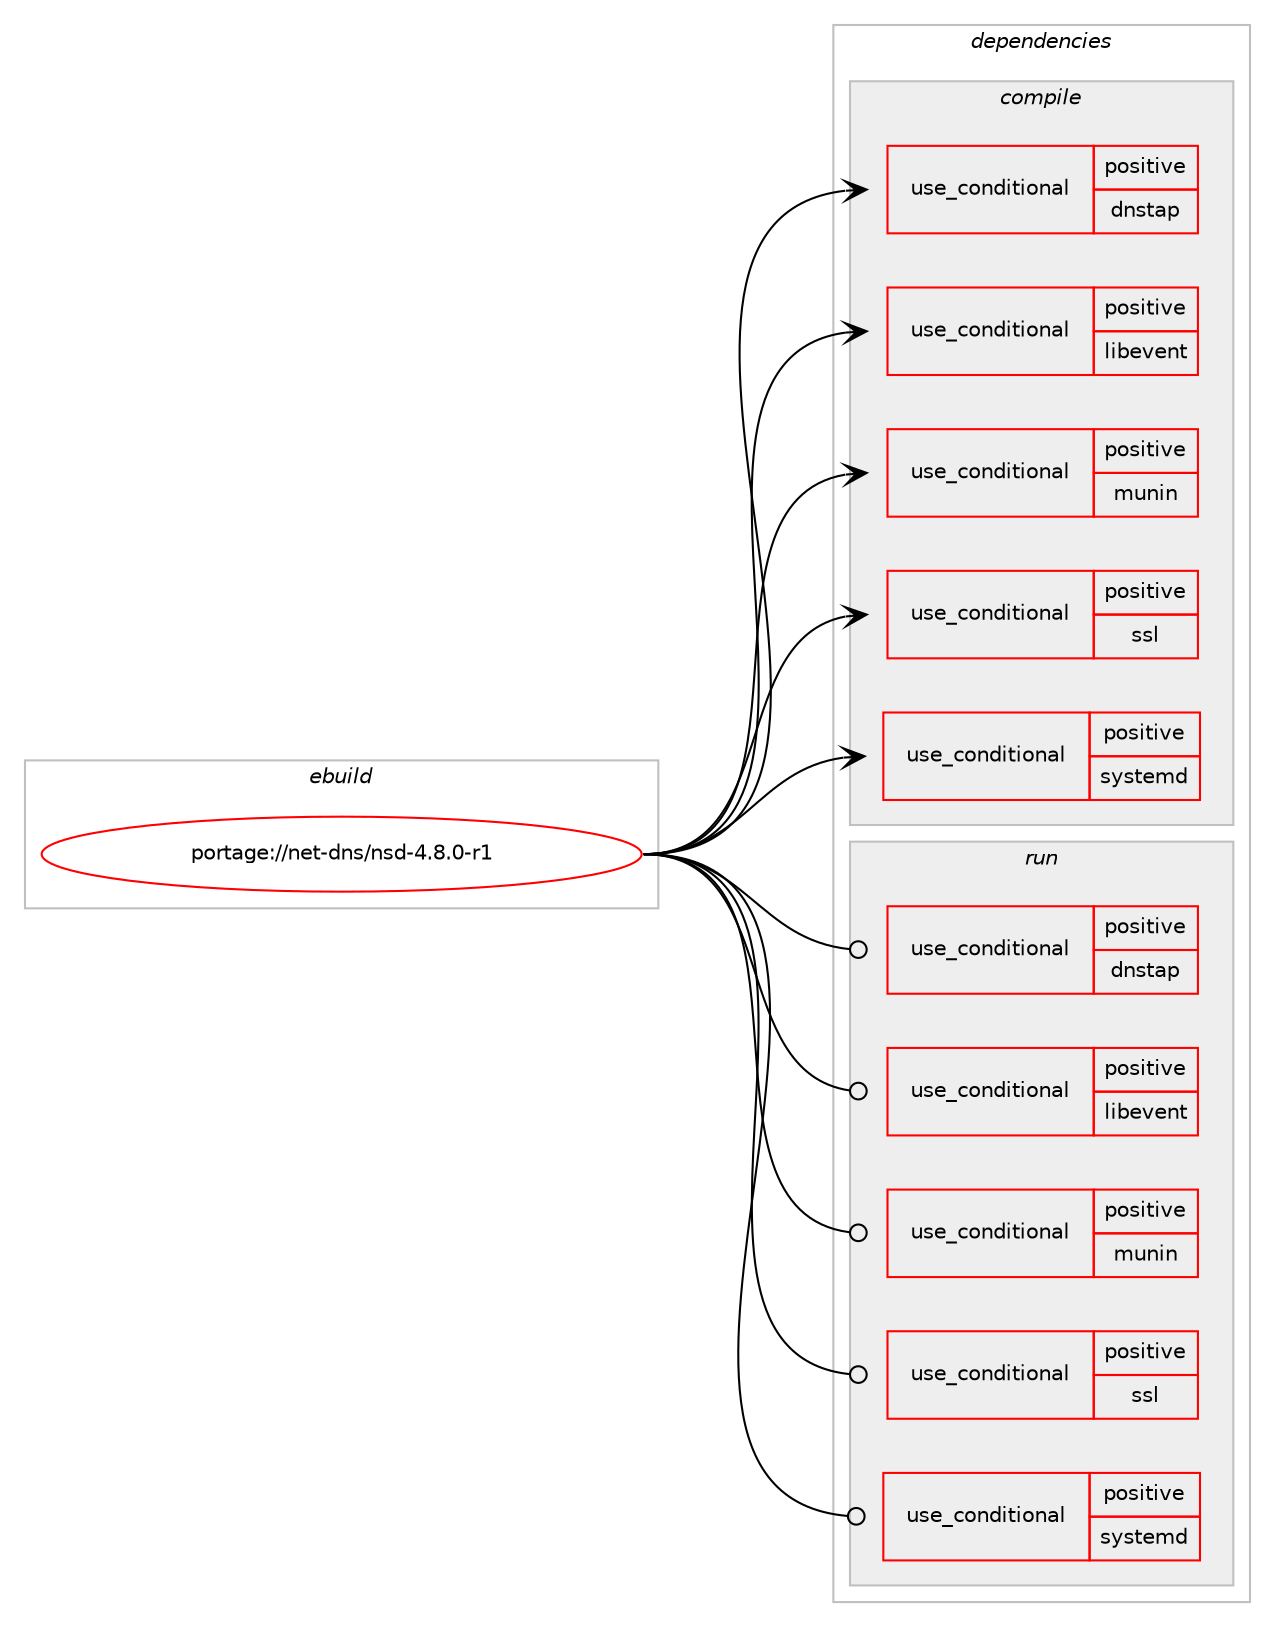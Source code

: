 digraph prolog {

# *************
# Graph options
# *************

newrank=true;
concentrate=true;
compound=true;
graph [rankdir=LR,fontname=Helvetica,fontsize=10,ranksep=1.5];#, ranksep=2.5, nodesep=0.2];
edge  [arrowhead=vee];
node  [fontname=Helvetica,fontsize=10];

# **********
# The ebuild
# **********

subgraph cluster_leftcol {
color=gray;
rank=same;
label=<<i>ebuild</i>>;
id [label="portage://net-dns/nsd-4.8.0-r1", color=red, width=4, href="../net-dns/nsd-4.8.0-r1.svg"];
}

# ****************
# The dependencies
# ****************

subgraph cluster_midcol {
color=gray;
label=<<i>dependencies</i>>;
subgraph cluster_compile {
fillcolor="#eeeeee";
style=filled;
label=<<i>compile</i>>;
subgraph cond230 {
dependency294 [label=<<TABLE BORDER="0" CELLBORDER="1" CELLSPACING="0" CELLPADDING="4"><TR><TD ROWSPAN="3" CELLPADDING="10">use_conditional</TD></TR><TR><TD>positive</TD></TR><TR><TD>dnstap</TD></TR></TABLE>>, shape=none, color=red];
# *** BEGIN UNKNOWN DEPENDENCY TYPE (TODO) ***
# dependency294 -> package_dependency(portage://net-dns/nsd-4.8.0-r1,install,no,dev-libs,fstrm,none,[,,],[],[])
# *** END UNKNOWN DEPENDENCY TYPE (TODO) ***

# *** BEGIN UNKNOWN DEPENDENCY TYPE (TODO) ***
# dependency294 -> package_dependency(portage://net-dns/nsd-4.8.0-r1,install,no,dev-libs,protobuf-c,none,[,,],[],[])
# *** END UNKNOWN DEPENDENCY TYPE (TODO) ***

}
id:e -> dependency294:w [weight=20,style="solid",arrowhead="vee"];
subgraph cond231 {
dependency295 [label=<<TABLE BORDER="0" CELLBORDER="1" CELLSPACING="0" CELLPADDING="4"><TR><TD ROWSPAN="3" CELLPADDING="10">use_conditional</TD></TR><TR><TD>positive</TD></TR><TR><TD>libevent</TD></TR></TABLE>>, shape=none, color=red];
# *** BEGIN UNKNOWN DEPENDENCY TYPE (TODO) ***
# dependency295 -> package_dependency(portage://net-dns/nsd-4.8.0-r1,install,no,dev-libs,libevent,none,[,,],[],[])
# *** END UNKNOWN DEPENDENCY TYPE (TODO) ***

}
id:e -> dependency295:w [weight=20,style="solid",arrowhead="vee"];
subgraph cond232 {
dependency296 [label=<<TABLE BORDER="0" CELLBORDER="1" CELLSPACING="0" CELLPADDING="4"><TR><TD ROWSPAN="3" CELLPADDING="10">use_conditional</TD></TR><TR><TD>positive</TD></TR><TR><TD>munin</TD></TR></TABLE>>, shape=none, color=red];
# *** BEGIN UNKNOWN DEPENDENCY TYPE (TODO) ***
# dependency296 -> package_dependency(portage://net-dns/nsd-4.8.0-r1,install,no,net-analyzer,munin,none,[,,],[],[])
# *** END UNKNOWN DEPENDENCY TYPE (TODO) ***

}
id:e -> dependency296:w [weight=20,style="solid",arrowhead="vee"];
subgraph cond233 {
dependency297 [label=<<TABLE BORDER="0" CELLBORDER="1" CELLSPACING="0" CELLPADDING="4"><TR><TD ROWSPAN="3" CELLPADDING="10">use_conditional</TD></TR><TR><TD>positive</TD></TR><TR><TD>ssl</TD></TR></TABLE>>, shape=none, color=red];
# *** BEGIN UNKNOWN DEPENDENCY TYPE (TODO) ***
# dependency297 -> package_dependency(portage://net-dns/nsd-4.8.0-r1,install,no,dev-libs,openssl,none,[,,],[slot(0),equal],[])
# *** END UNKNOWN DEPENDENCY TYPE (TODO) ***

}
id:e -> dependency297:w [weight=20,style="solid",arrowhead="vee"];
subgraph cond234 {
dependency298 [label=<<TABLE BORDER="0" CELLBORDER="1" CELLSPACING="0" CELLPADDING="4"><TR><TD ROWSPAN="3" CELLPADDING="10">use_conditional</TD></TR><TR><TD>positive</TD></TR><TR><TD>systemd</TD></TR></TABLE>>, shape=none, color=red];
# *** BEGIN UNKNOWN DEPENDENCY TYPE (TODO) ***
# dependency298 -> package_dependency(portage://net-dns/nsd-4.8.0-r1,install,no,sys-apps,systemd,none,[,,],[],[])
# *** END UNKNOWN DEPENDENCY TYPE (TODO) ***

}
id:e -> dependency298:w [weight=20,style="solid",arrowhead="vee"];
# *** BEGIN UNKNOWN DEPENDENCY TYPE (TODO) ***
# id -> package_dependency(portage://net-dns/nsd-4.8.0-r1,install,no,acct-group,nsd,none,[,,],[],[])
# *** END UNKNOWN DEPENDENCY TYPE (TODO) ***

# *** BEGIN UNKNOWN DEPENDENCY TYPE (TODO) ***
# id -> package_dependency(portage://net-dns/nsd-4.8.0-r1,install,no,acct-user,nsd,none,[,,],[],[])
# *** END UNKNOWN DEPENDENCY TYPE (TODO) ***

}
subgraph cluster_compileandrun {
fillcolor="#eeeeee";
style=filled;
label=<<i>compile and run</i>>;
}
subgraph cluster_run {
fillcolor="#eeeeee";
style=filled;
label=<<i>run</i>>;
subgraph cond235 {
dependency299 [label=<<TABLE BORDER="0" CELLBORDER="1" CELLSPACING="0" CELLPADDING="4"><TR><TD ROWSPAN="3" CELLPADDING="10">use_conditional</TD></TR><TR><TD>positive</TD></TR><TR><TD>dnstap</TD></TR></TABLE>>, shape=none, color=red];
# *** BEGIN UNKNOWN DEPENDENCY TYPE (TODO) ***
# dependency299 -> package_dependency(portage://net-dns/nsd-4.8.0-r1,run,no,dev-libs,fstrm,none,[,,],[],[])
# *** END UNKNOWN DEPENDENCY TYPE (TODO) ***

# *** BEGIN UNKNOWN DEPENDENCY TYPE (TODO) ***
# dependency299 -> package_dependency(portage://net-dns/nsd-4.8.0-r1,run,no,dev-libs,protobuf-c,none,[,,],[],[])
# *** END UNKNOWN DEPENDENCY TYPE (TODO) ***

}
id:e -> dependency299:w [weight=20,style="solid",arrowhead="odot"];
subgraph cond236 {
dependency300 [label=<<TABLE BORDER="0" CELLBORDER="1" CELLSPACING="0" CELLPADDING="4"><TR><TD ROWSPAN="3" CELLPADDING="10">use_conditional</TD></TR><TR><TD>positive</TD></TR><TR><TD>libevent</TD></TR></TABLE>>, shape=none, color=red];
# *** BEGIN UNKNOWN DEPENDENCY TYPE (TODO) ***
# dependency300 -> package_dependency(portage://net-dns/nsd-4.8.0-r1,run,no,dev-libs,libevent,none,[,,],[],[])
# *** END UNKNOWN DEPENDENCY TYPE (TODO) ***

}
id:e -> dependency300:w [weight=20,style="solid",arrowhead="odot"];
subgraph cond237 {
dependency301 [label=<<TABLE BORDER="0" CELLBORDER="1" CELLSPACING="0" CELLPADDING="4"><TR><TD ROWSPAN="3" CELLPADDING="10">use_conditional</TD></TR><TR><TD>positive</TD></TR><TR><TD>munin</TD></TR></TABLE>>, shape=none, color=red];
# *** BEGIN UNKNOWN DEPENDENCY TYPE (TODO) ***
# dependency301 -> package_dependency(portage://net-dns/nsd-4.8.0-r1,run,no,net-analyzer,munin,none,[,,],[],[])
# *** END UNKNOWN DEPENDENCY TYPE (TODO) ***

}
id:e -> dependency301:w [weight=20,style="solid",arrowhead="odot"];
subgraph cond238 {
dependency302 [label=<<TABLE BORDER="0" CELLBORDER="1" CELLSPACING="0" CELLPADDING="4"><TR><TD ROWSPAN="3" CELLPADDING="10">use_conditional</TD></TR><TR><TD>positive</TD></TR><TR><TD>ssl</TD></TR></TABLE>>, shape=none, color=red];
# *** BEGIN UNKNOWN DEPENDENCY TYPE (TODO) ***
# dependency302 -> package_dependency(portage://net-dns/nsd-4.8.0-r1,run,no,dev-libs,openssl,none,[,,],[slot(0),equal],[])
# *** END UNKNOWN DEPENDENCY TYPE (TODO) ***

}
id:e -> dependency302:w [weight=20,style="solid",arrowhead="odot"];
subgraph cond239 {
dependency303 [label=<<TABLE BORDER="0" CELLBORDER="1" CELLSPACING="0" CELLPADDING="4"><TR><TD ROWSPAN="3" CELLPADDING="10">use_conditional</TD></TR><TR><TD>positive</TD></TR><TR><TD>systemd</TD></TR></TABLE>>, shape=none, color=red];
# *** BEGIN UNKNOWN DEPENDENCY TYPE (TODO) ***
# dependency303 -> package_dependency(portage://net-dns/nsd-4.8.0-r1,run,no,sys-apps,systemd,none,[,,],[],[])
# *** END UNKNOWN DEPENDENCY TYPE (TODO) ***

}
id:e -> dependency303:w [weight=20,style="solid",arrowhead="odot"];
# *** BEGIN UNKNOWN DEPENDENCY TYPE (TODO) ***
# id -> package_dependency(portage://net-dns/nsd-4.8.0-r1,run,no,acct-group,nsd,none,[,,],[],[])
# *** END UNKNOWN DEPENDENCY TYPE (TODO) ***

# *** BEGIN UNKNOWN DEPENDENCY TYPE (TODO) ***
# id -> package_dependency(portage://net-dns/nsd-4.8.0-r1,run,no,acct-user,nsd,none,[,,],[],[])
# *** END UNKNOWN DEPENDENCY TYPE (TODO) ***

}
}

# **************
# The candidates
# **************

subgraph cluster_choices {
rank=same;
color=gray;
label=<<i>candidates</i>>;

}

}
